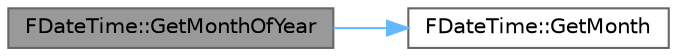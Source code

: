 digraph "FDateTime::GetMonthOfYear"
{
 // INTERACTIVE_SVG=YES
 // LATEX_PDF_SIZE
  bgcolor="transparent";
  edge [fontname=Helvetica,fontsize=10,labelfontname=Helvetica,labelfontsize=10];
  node [fontname=Helvetica,fontsize=10,shape=box,height=0.2,width=0.4];
  rankdir="LR";
  Node1 [id="Node000001",label="FDateTime::GetMonthOfYear",height=0.2,width=0.4,color="gray40", fillcolor="grey60", style="filled", fontcolor="black",tooltip="Gets the date's month of the year (January to December)."];
  Node1 -> Node2 [id="edge1_Node000001_Node000002",color="steelblue1",style="solid",tooltip=" "];
  Node2 [id="Node000002",label="FDateTime::GetMonth",height=0.2,width=0.4,color="grey40", fillcolor="white", style="filled",URL="$d3/da3/structFDateTime.html#a8b256d3ad06726a050875d52cd891c7a",tooltip="Gets this date's the month part (1 to 12)."];
}
